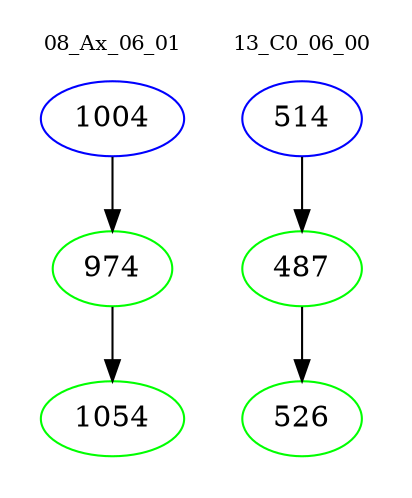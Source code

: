digraph{
subgraph cluster_0 {
color = white
label = "08_Ax_06_01";
fontsize=10;
T0_1004 [label="1004", color="blue"]
T0_1004 -> T0_974 [color="black"]
T0_974 [label="974", color="green"]
T0_974 -> T0_1054 [color="black"]
T0_1054 [label="1054", color="green"]
}
subgraph cluster_1 {
color = white
label = "13_C0_06_00";
fontsize=10;
T1_514 [label="514", color="blue"]
T1_514 -> T1_487 [color="black"]
T1_487 [label="487", color="green"]
T1_487 -> T1_526 [color="black"]
T1_526 [label="526", color="green"]
}
}
